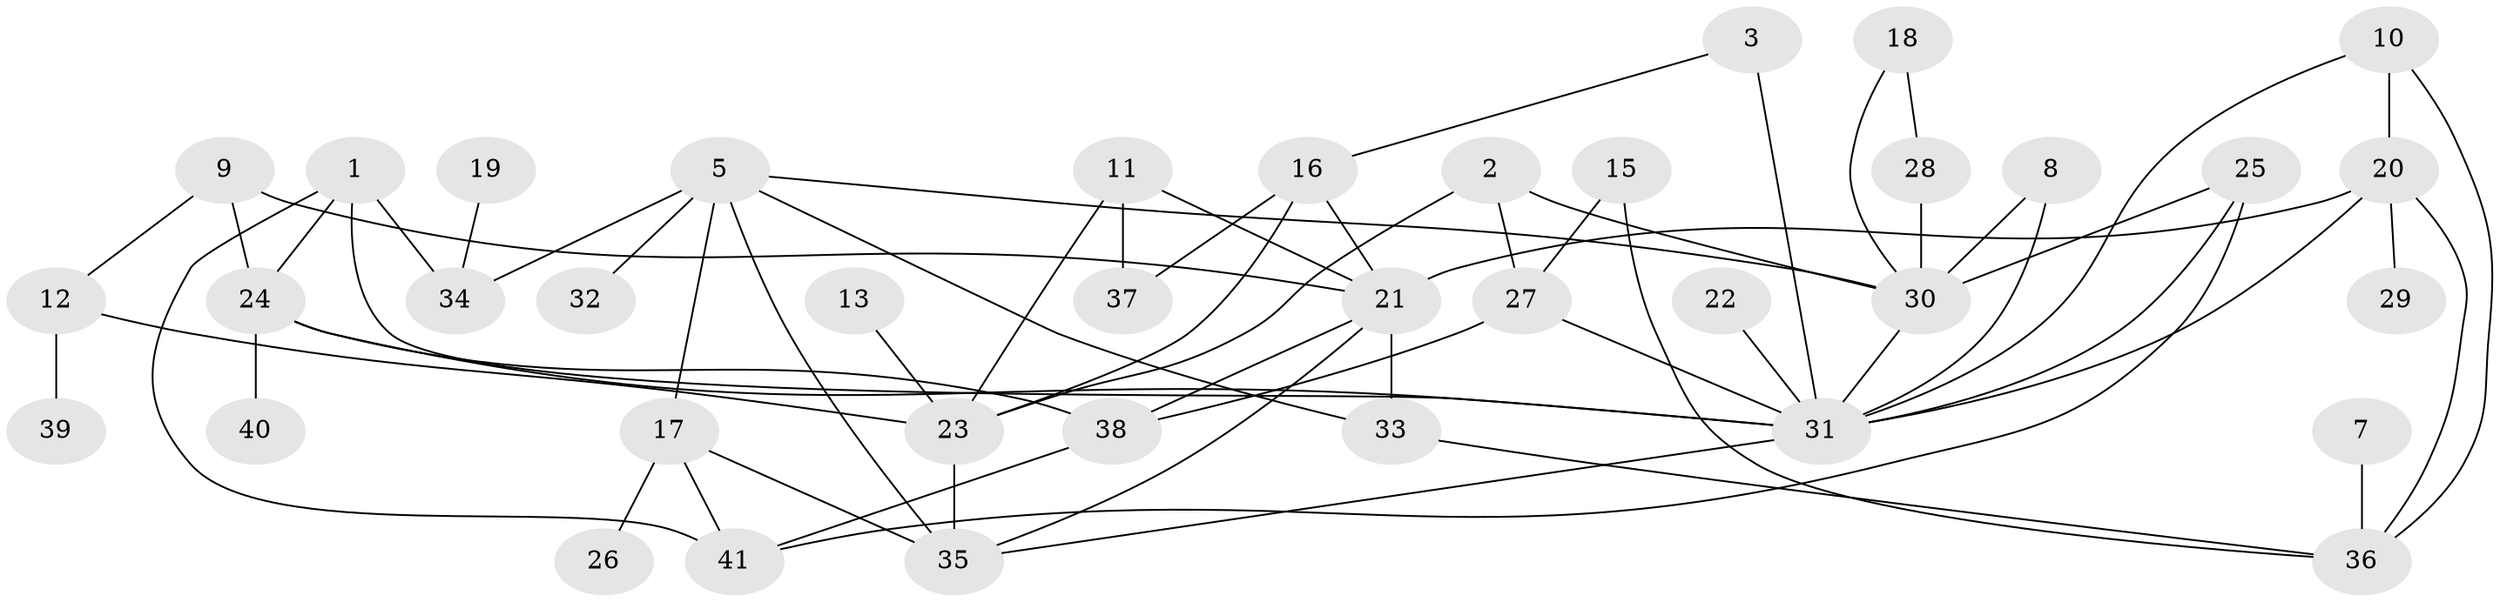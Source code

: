// original degree distribution, {4: 0.16049382716049382, 3: 0.1728395061728395, 2: 0.32098765432098764, 1: 0.1728395061728395, 0: 0.037037037037037035, 5: 0.08641975308641975, 6: 0.037037037037037035, 7: 0.012345679012345678}
// Generated by graph-tools (version 1.1) at 2025/00/03/09/25 03:00:52]
// undirected, 38 vertices, 63 edges
graph export_dot {
graph [start="1"]
  node [color=gray90,style=filled];
  1;
  2;
  3;
  5;
  7;
  8;
  9;
  10;
  11;
  12;
  13;
  15;
  16;
  17;
  18;
  19;
  20;
  21;
  22;
  23;
  24;
  25;
  26;
  27;
  28;
  29;
  30;
  31;
  32;
  33;
  34;
  35;
  36;
  37;
  38;
  39;
  40;
  41;
  1 -- 24 [weight=1.0];
  1 -- 31 [weight=1.0];
  1 -- 34 [weight=1.0];
  1 -- 41 [weight=1.0];
  2 -- 23 [weight=1.0];
  2 -- 27 [weight=1.0];
  2 -- 30 [weight=1.0];
  3 -- 16 [weight=1.0];
  3 -- 31 [weight=2.0];
  5 -- 17 [weight=1.0];
  5 -- 30 [weight=1.0];
  5 -- 32 [weight=1.0];
  5 -- 33 [weight=1.0];
  5 -- 34 [weight=1.0];
  5 -- 35 [weight=1.0];
  7 -- 36 [weight=2.0];
  8 -- 30 [weight=1.0];
  8 -- 31 [weight=1.0];
  9 -- 12 [weight=1.0];
  9 -- 21 [weight=2.0];
  9 -- 24 [weight=1.0];
  10 -- 20 [weight=1.0];
  10 -- 31 [weight=1.0];
  10 -- 36 [weight=1.0];
  11 -- 21 [weight=1.0];
  11 -- 23 [weight=1.0];
  11 -- 37 [weight=1.0];
  12 -- 23 [weight=1.0];
  12 -- 39 [weight=1.0];
  13 -- 23 [weight=1.0];
  15 -- 27 [weight=1.0];
  15 -- 36 [weight=1.0];
  16 -- 21 [weight=1.0];
  16 -- 23 [weight=1.0];
  16 -- 37 [weight=1.0];
  17 -- 26 [weight=1.0];
  17 -- 35 [weight=1.0];
  17 -- 41 [weight=2.0];
  18 -- 28 [weight=1.0];
  18 -- 30 [weight=1.0];
  19 -- 34 [weight=1.0];
  20 -- 21 [weight=1.0];
  20 -- 29 [weight=1.0];
  20 -- 31 [weight=1.0];
  20 -- 36 [weight=1.0];
  21 -- 33 [weight=1.0];
  21 -- 35 [weight=1.0];
  21 -- 38 [weight=1.0];
  22 -- 31 [weight=1.0];
  23 -- 35 [weight=1.0];
  24 -- 31 [weight=2.0];
  24 -- 38 [weight=1.0];
  24 -- 40 [weight=1.0];
  25 -- 30 [weight=1.0];
  25 -- 31 [weight=1.0];
  25 -- 41 [weight=1.0];
  27 -- 31 [weight=1.0];
  27 -- 38 [weight=1.0];
  28 -- 30 [weight=1.0];
  30 -- 31 [weight=2.0];
  31 -- 35 [weight=1.0];
  33 -- 36 [weight=1.0];
  38 -- 41 [weight=1.0];
}
